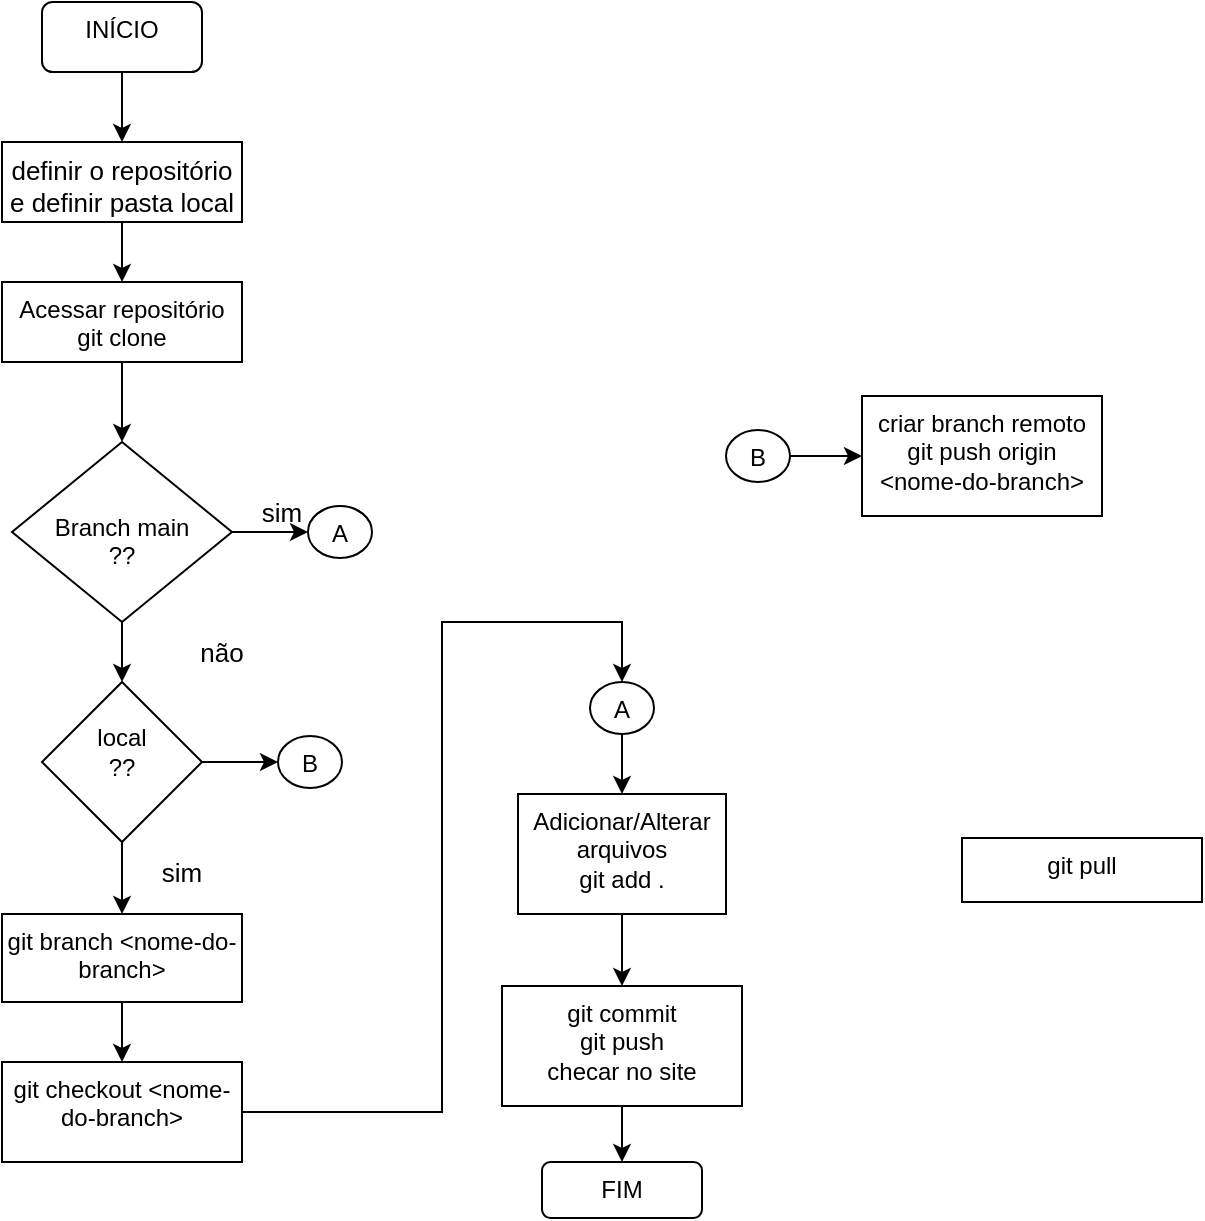 <mxfile version="17.3.0" type="github">
  <diagram id="7LInsDwyR0gY7cHXwJWS" name="fluxo git">
    <mxGraphModel dx="1001" dy="515" grid="1" gridSize="10" guides="1" tooltips="1" connect="1" arrows="1" fold="1" page="1" pageScale="1" pageWidth="827" pageHeight="1169" math="0" shadow="0">
      <root>
        <mxCell id="0" />
        <mxCell id="1" parent="0" />
        <mxCell id="qI_AeVCWjRbYDXOsbHas-5" value="" style="edgeStyle=orthogonalEdgeStyle;rounded=0;orthogonalLoop=1;jettySize=auto;html=1;fontSize=13;" parent="1" source="qI_AeVCWjRbYDXOsbHas-2" target="qI_AeVCWjRbYDXOsbHas-4" edge="1">
          <mxGeometry relative="1" as="geometry" />
        </mxCell>
        <mxCell id="qI_AeVCWjRbYDXOsbHas-2" value="&lt;font style=&quot;font-size: 13px&quot;&gt;definir o repositório e definir pasta local&lt;br&gt;&lt;/font&gt;" style="whiteSpace=wrap;html=1;verticalAlign=top;" parent="1" vertex="1">
          <mxGeometry x="110" y="130" width="120" height="40" as="geometry" />
        </mxCell>
        <mxCell id="qI_AeVCWjRbYDXOsbHas-7" value="" style="edgeStyle=orthogonalEdgeStyle;rounded=0;orthogonalLoop=1;jettySize=auto;html=1;fontSize=13;" parent="1" source="qI_AeVCWjRbYDXOsbHas-4" target="qI_AeVCWjRbYDXOsbHas-6" edge="1">
          <mxGeometry relative="1" as="geometry" />
        </mxCell>
        <mxCell id="qI_AeVCWjRbYDXOsbHas-4" value="&lt;div&gt;Acessar repositório&lt;/div&gt;&lt;div&gt;git clone&lt;br&gt;&lt;/div&gt;" style="whiteSpace=wrap;html=1;verticalAlign=top;" parent="1" vertex="1">
          <mxGeometry x="110" y="200" width="120" height="40" as="geometry" />
        </mxCell>
        <mxCell id="qI_AeVCWjRbYDXOsbHas-9" value="" style="edgeStyle=orthogonalEdgeStyle;rounded=0;orthogonalLoop=1;jettySize=auto;html=1;fontSize=13;" parent="1" source="qI_AeVCWjRbYDXOsbHas-6" target="qI_AeVCWjRbYDXOsbHas-8" edge="1">
          <mxGeometry relative="1" as="geometry" />
        </mxCell>
        <mxCell id="HSqr0_pc3tm6exb_udcb-5" value="" style="edgeStyle=orthogonalEdgeStyle;rounded=0;orthogonalLoop=1;jettySize=auto;html=1;" edge="1" parent="1" source="qI_AeVCWjRbYDXOsbHas-6" target="HSqr0_pc3tm6exb_udcb-4">
          <mxGeometry relative="1" as="geometry" />
        </mxCell>
        <mxCell id="qI_AeVCWjRbYDXOsbHas-6" value="&lt;div&gt;&lt;br&gt;&lt;/div&gt;&lt;div&gt;&lt;br&gt;&lt;/div&gt;&lt;div&gt;Branch main&lt;/div&gt;&lt;div&gt;??&lt;br&gt;&lt;/div&gt;" style="rhombus;whiteSpace=wrap;html=1;verticalAlign=top;" parent="1" vertex="1">
          <mxGeometry x="115" y="280" width="110" height="90" as="geometry" />
        </mxCell>
        <mxCell id="qI_AeVCWjRbYDXOsbHas-8" value="A" style="ellipse;whiteSpace=wrap;html=1;verticalAlign=top;" parent="1" vertex="1">
          <mxGeometry x="263" y="312" width="32" height="26" as="geometry" />
        </mxCell>
        <mxCell id="qI_AeVCWjRbYDXOsbHas-10" value="sim" style="text;html=1;strokeColor=none;fillColor=none;align=center;verticalAlign=middle;whiteSpace=wrap;rounded=0;fontSize=13;" parent="1" vertex="1">
          <mxGeometry x="170" y="480" width="60" height="30" as="geometry" />
        </mxCell>
        <mxCell id="qI_AeVCWjRbYDXOsbHas-11" value="git pull" style="whiteSpace=wrap;html=1;verticalAlign=top;" parent="1" vertex="1">
          <mxGeometry x="590" y="478" width="120" height="32" as="geometry" />
        </mxCell>
        <mxCell id="qI_AeVCWjRbYDXOsbHas-13" value="não" style="text;html=1;strokeColor=none;fillColor=none;align=center;verticalAlign=middle;whiteSpace=wrap;rounded=0;fontSize=13;" parent="1" vertex="1">
          <mxGeometry x="190" y="370" width="60" height="30" as="geometry" />
        </mxCell>
        <mxCell id="qI_AeVCWjRbYDXOsbHas-31" style="edgeStyle=orthogonalEdgeStyle;rounded=0;orthogonalLoop=1;jettySize=auto;html=1;exitX=1;exitY=0.5;exitDx=0;exitDy=0;entryX=0.5;entryY=0;entryDx=0;entryDy=0;fontSize=13;" parent="1" source="HSqr0_pc3tm6exb_udcb-12" target="qI_AeVCWjRbYDXOsbHas-30" edge="1">
          <mxGeometry relative="1" as="geometry">
            <mxPoint x="610" y="330" as="sourcePoint" />
            <Array as="points">
              <mxPoint x="330" y="615" />
              <mxPoint x="330" y="370" />
              <mxPoint x="420" y="370" />
            </Array>
          </mxGeometry>
        </mxCell>
        <mxCell id="qI_AeVCWjRbYDXOsbHas-19" value="" style="edgeStyle=orthogonalEdgeStyle;rounded=0;orthogonalLoop=1;jettySize=auto;html=1;fontSize=13;" parent="1" source="qI_AeVCWjRbYDXOsbHas-16" target="qI_AeVCWjRbYDXOsbHas-18" edge="1">
          <mxGeometry relative="1" as="geometry" />
        </mxCell>
        <mxCell id="qI_AeVCWjRbYDXOsbHas-16" value="&lt;div&gt;Adicionar/Alterar&lt;/div&gt;&lt;div&gt;arquivos&lt;/div&gt;&lt;div&gt;git add .&lt;br&gt;&lt;/div&gt;" style="whiteSpace=wrap;html=1;verticalAlign=top;" parent="1" vertex="1">
          <mxGeometry x="368" y="456" width="104" height="60" as="geometry" />
        </mxCell>
        <mxCell id="qI_AeVCWjRbYDXOsbHas-25" value="" style="edgeStyle=orthogonalEdgeStyle;rounded=0;orthogonalLoop=1;jettySize=auto;html=1;fontSize=13;" parent="1" source="qI_AeVCWjRbYDXOsbHas-18" target="qI_AeVCWjRbYDXOsbHas-24" edge="1">
          <mxGeometry relative="1" as="geometry" />
        </mxCell>
        <mxCell id="qI_AeVCWjRbYDXOsbHas-18" value="&lt;div&gt;git commit&lt;br&gt;&lt;/div&gt;&lt;div&gt;git push&lt;/div&gt;&lt;div&gt;checar no site&lt;br&gt;&lt;/div&gt;" style="whiteSpace=wrap;html=1;verticalAlign=top;" parent="1" vertex="1">
          <mxGeometry x="360" y="552" width="120" height="60" as="geometry" />
        </mxCell>
        <mxCell id="qI_AeVCWjRbYDXOsbHas-24" value="FIM" style="rounded=1;whiteSpace=wrap;html=1;verticalAlign=top;" parent="1" vertex="1">
          <mxGeometry x="380" y="640" width="80" height="28" as="geometry" />
        </mxCell>
        <mxCell id="qI_AeVCWjRbYDXOsbHas-29" style="edgeStyle=orthogonalEdgeStyle;rounded=0;orthogonalLoop=1;jettySize=auto;html=1;exitX=0.5;exitY=1;exitDx=0;exitDy=0;entryX=0.5;entryY=0;entryDx=0;entryDy=0;fontSize=13;" parent="1" source="qI_AeVCWjRbYDXOsbHas-26" target="qI_AeVCWjRbYDXOsbHas-2" edge="1">
          <mxGeometry relative="1" as="geometry" />
        </mxCell>
        <mxCell id="qI_AeVCWjRbYDXOsbHas-26" value="INÍCIO" style="rounded=1;whiteSpace=wrap;html=1;verticalAlign=top;" parent="1" vertex="1">
          <mxGeometry x="130" y="60" width="80" height="35" as="geometry" />
        </mxCell>
        <mxCell id="qI_AeVCWjRbYDXOsbHas-32" style="edgeStyle=orthogonalEdgeStyle;rounded=0;orthogonalLoop=1;jettySize=auto;html=1;exitX=0.5;exitY=1;exitDx=0;exitDy=0;entryX=0.5;entryY=0;entryDx=0;entryDy=0;fontSize=13;" parent="1" source="qI_AeVCWjRbYDXOsbHas-30" target="qI_AeVCWjRbYDXOsbHas-16" edge="1">
          <mxGeometry relative="1" as="geometry" />
        </mxCell>
        <mxCell id="qI_AeVCWjRbYDXOsbHas-30" value="A" style="ellipse;whiteSpace=wrap;html=1;verticalAlign=top;" parent="1" vertex="1">
          <mxGeometry x="404" y="400" width="32" height="26" as="geometry" />
        </mxCell>
        <mxCell id="HSqr0_pc3tm6exb_udcb-10" value="" style="edgeStyle=orthogonalEdgeStyle;rounded=0;orthogonalLoop=1;jettySize=auto;html=1;" edge="1" parent="1" source="HSqr0_pc3tm6exb_udcb-4" target="HSqr0_pc3tm6exb_udcb-9">
          <mxGeometry relative="1" as="geometry" />
        </mxCell>
        <mxCell id="HSqr0_pc3tm6exb_udcb-17" value="" style="edgeStyle=orthogonalEdgeStyle;rounded=0;orthogonalLoop=1;jettySize=auto;html=1;" edge="1" parent="1" source="HSqr0_pc3tm6exb_udcb-4" target="HSqr0_pc3tm6exb_udcb-15">
          <mxGeometry relative="1" as="geometry" />
        </mxCell>
        <mxCell id="HSqr0_pc3tm6exb_udcb-4" value="&lt;div&gt;&lt;br&gt;&lt;/div&gt;&lt;div&gt;local&lt;/div&gt;&lt;div&gt;??&lt;/div&gt;" style="rhombus;whiteSpace=wrap;html=1;verticalAlign=top;" vertex="1" parent="1">
          <mxGeometry x="130" y="400" width="80" height="80" as="geometry" />
        </mxCell>
        <mxCell id="HSqr0_pc3tm6exb_udcb-13" value="" style="edgeStyle=orthogonalEdgeStyle;rounded=0;orthogonalLoop=1;jettySize=auto;html=1;" edge="1" parent="1" source="HSqr0_pc3tm6exb_udcb-9" target="HSqr0_pc3tm6exb_udcb-12">
          <mxGeometry relative="1" as="geometry" />
        </mxCell>
        <mxCell id="HSqr0_pc3tm6exb_udcb-9" value="git branch &amp;lt;nome-do-branch&amp;gt;" style="whiteSpace=wrap;html=1;verticalAlign=top;" vertex="1" parent="1">
          <mxGeometry x="110" y="516" width="120" height="44" as="geometry" />
        </mxCell>
        <mxCell id="HSqr0_pc3tm6exb_udcb-11" value="sim" style="text;html=1;strokeColor=none;fillColor=none;align=center;verticalAlign=middle;whiteSpace=wrap;rounded=0;fontSize=13;" vertex="1" parent="1">
          <mxGeometry x="220" y="300" width="60" height="30" as="geometry" />
        </mxCell>
        <mxCell id="HSqr0_pc3tm6exb_udcb-12" value="git checkout &amp;lt;nome-do-branch&amp;gt;" style="whiteSpace=wrap;html=1;verticalAlign=top;" vertex="1" parent="1">
          <mxGeometry x="110" y="590" width="120" height="50" as="geometry" />
        </mxCell>
        <mxCell id="HSqr0_pc3tm6exb_udcb-19" value="" style="edgeStyle=orthogonalEdgeStyle;rounded=0;orthogonalLoop=1;jettySize=auto;html=1;" edge="1" parent="1" source="HSqr0_pc3tm6exb_udcb-14" target="HSqr0_pc3tm6exb_udcb-18">
          <mxGeometry relative="1" as="geometry" />
        </mxCell>
        <mxCell id="HSqr0_pc3tm6exb_udcb-14" value="B" style="ellipse;whiteSpace=wrap;html=1;verticalAlign=top;" vertex="1" parent="1">
          <mxGeometry x="472" y="274" width="32" height="26" as="geometry" />
        </mxCell>
        <mxCell id="HSqr0_pc3tm6exb_udcb-15" value="B" style="ellipse;whiteSpace=wrap;html=1;verticalAlign=top;" vertex="1" parent="1">
          <mxGeometry x="248" y="427" width="32" height="26" as="geometry" />
        </mxCell>
        <mxCell id="HSqr0_pc3tm6exb_udcb-18" value="&lt;div&gt;criar branch remoto&lt;/div&gt;&lt;div&gt;git push origin &amp;lt;nome-do-branch&amp;gt;&lt;br&gt;&lt;/div&gt;" style="whiteSpace=wrap;html=1;verticalAlign=top;" vertex="1" parent="1">
          <mxGeometry x="540" y="257" width="120" height="60" as="geometry" />
        </mxCell>
      </root>
    </mxGraphModel>
  </diagram>
</mxfile>
